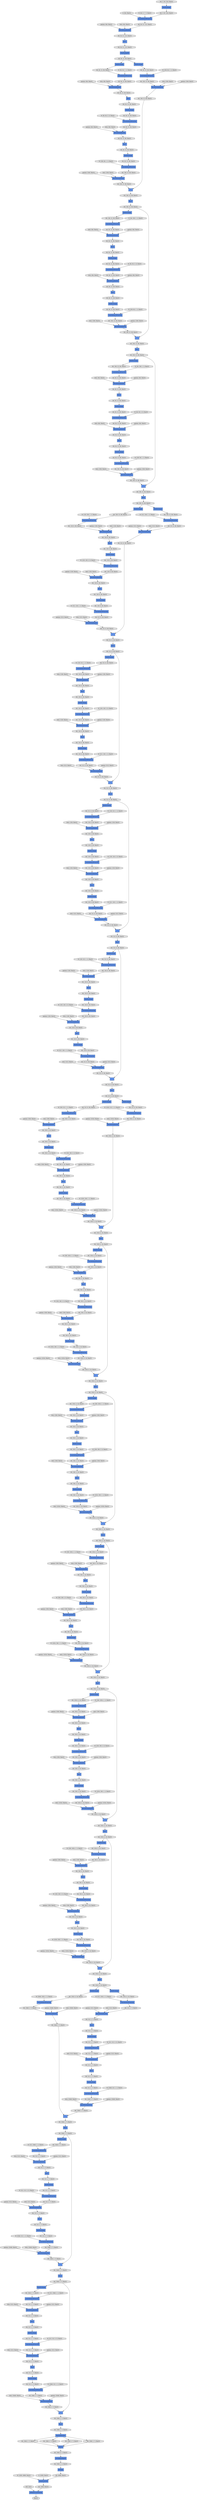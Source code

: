 digraph graphname{rankdir=TB;47568633331792 [label="(64, 64, 15, 56), float32",shape="octagon",fillcolor="#E0E0E0",style="filled"];47568689397968 [label="(64, 512, 2, 7), float32",shape="octagon",fillcolor="#E0E0E0",style="filled"];47568633331984 [label="HaloExchange",shape="record",fillcolor="#6495ED",style="filled"];47568689430864 [label="(64, 2048, 2, 7), float32",shape="octagon",fillcolor="#E0E0E0",style="filled"];47568689398096 [label="BatchNormalization",shape="record",fillcolor="#6495ED",style="filled"];47568689234256 [label="(64, 256, 4, 14), float32",shape="octagon",fillcolor="#E0E0E0",style="filled"];47568633332048 [label="(64, 64, 15, 56), float32",shape="octagon",fillcolor="#E0E0E0",style="filled"];47568689430928 [label="(64, 2048, 2, 7), float32",shape="octagon",fillcolor="#E0E0E0",style="filled"];47568689332624 [label="(64, 256, 4, 14), float32",shape="octagon",fillcolor="#E0E0E0",style="filled"];47568689398224 [label="(64, 512, 2, 7), float32",shape="octagon",fillcolor="#E0E0E0",style="filled"];47568633332176 [label="(64, 256, 15, 56), float32",shape="octagon",fillcolor="#E0E0E0",style="filled"];47568689398352 [label="BatchNormalization",shape="record",fillcolor="#6495ED",style="filled"];47566988837456 [label="W: (128, 512, 1, 1), float32",shape="octagon",fillcolor="#E0E0E0",style="filled"];47566988771920 [label="W: (64, 256, 1, 1), float32",shape="octagon",fillcolor="#E0E0E0",style="filled"];47568633332368 [label="Convolution2DFunction",shape="record",fillcolor="#6495ED",style="filled"];47568689398480 [label="(64, 512, 2, 7), float32",shape="octagon",fillcolor="#E0E0E0",style="filled"];47568633332496 [label="BatchNormalization",shape="record",fillcolor="#6495ED",style="filled"];47568633332560 [label="(64, 256, 15, 56), float32",shape="octagon",fillcolor="#E0E0E0",style="filled"];47568681763728 [label="Convolution2DFunction",shape="record",fillcolor="#6495ED",style="filled"];47568689431504 [label="(64, 2048, 2, 7), float32",shape="octagon",fillcolor="#E0E0E0",style="filled"];47568689234896 [label="HaloExchange",shape="record",fillcolor="#6495ED",style="filled"];47568689333264 [label="BatchNormalization",shape="record",fillcolor="#6495ED",style="filled"];47568689234960 [label="(64, 256, 4, 14), float32",shape="octagon",fillcolor="#E0E0E0",style="filled"];47566988837904 [label="gamma: (128), float32",shape="octagon",fillcolor="#E0E0E0",style="filled"];47566988772368 [label="gamma: (64), float32",shape="octagon",fillcolor="#E0E0E0",style="filled"];47568689431632 [label="(64, 2048, 2, 7), float32",shape="octagon",fillcolor="#E0E0E0",style="filled"];47568689398864 [label="(64, 512, 2, 7), float32",shape="octagon",fillcolor="#E0E0E0",style="filled"];47568689333328 [label="(64, 256, 4, 14), float32",shape="octagon",fillcolor="#E0E0E0",style="filled"];47568633332816 [label="HaloExchange",shape="record",fillcolor="#6495ED",style="filled"];47568689235088 [label="BatchNormalization",shape="record",fillcolor="#6495ED",style="filled"];47568633332752 [label="(64, 64, 15, 56), float32",shape="octagon",fillcolor="#E0E0E0",style="filled"];47568689333456 [label="Convolution2DFunction",shape="record",fillcolor="#6495ED",style="filled"];47568633332944 [label="Convolution2DFunction",shape="record",fillcolor="#6495ED",style="filled"];47568689235216 [label="(64, 256, 4, 14), float32",shape="octagon",fillcolor="#E0E0E0",style="filled"];47568633333008 [label="(64, 64, 15, 56), float32",shape="octagon",fillcolor="#E0E0E0",style="filled"];47568689333584 [label="(64, 256, 4, 14), float32",shape="octagon",fillcolor="#E0E0E0",style="filled"];47566988838224 [label="beta: (128), float32",shape="octagon",fillcolor="#E0E0E0",style="filled"];47566988772688 [label="beta: (64), float32",shape="octagon",fillcolor="#E0E0E0",style="filled"];47568681764176 [label="ReLU",shape="record",fillcolor="#6495ED",style="filled"];47568689235344 [label="HaloExchange",shape="record",fillcolor="#6495ED",style="filled"];47568633333136 [label="(64, 64, 15, 56), float32",shape="octagon",fillcolor="#E0E0E0",style="filled"];47568689333712 [label="HaloExchange",shape="record",fillcolor="#6495ED",style="filled"];47568689235472 [label="(64, 256, 4, 14), float32",shape="octagon",fillcolor="#E0E0E0",style="filled"];47568689333840 [label="(64, 256, 4, 14), float32",shape="octagon",fillcolor="#E0E0E0",style="filled"];47568633333328 [label="(64, 256, 15, 56), float32",shape="octagon",fillcolor="#E0E0E0",style="filled"];47568689399504 [label="Convolution2DFunction",shape="record",fillcolor="#6495ED",style="filled"];47566988838608 [label="W: (128, 128, 3, 3), float32",shape="octagon",fillcolor="#E0E0E0",style="filled"];47566988773072 [label="W: (64, 64, 3, 3), float32",shape="octagon",fillcolor="#E0E0E0",style="filled"];47568689399568 [label="(64, 512, 2, 7), float32",shape="octagon",fillcolor="#E0E0E0",style="filled"];47568633333520 [label="(64, 256, 15, 56), float32",shape="octagon",fillcolor="#E0E0E0",style="filled"];47568633333584 [label="(64, 64, 15, 56), float32",shape="octagon",fillcolor="#E0E0E0",style="filled"];47568689399696 [label="ReLU",shape="record",fillcolor="#6495ED",style="filled"];47568689235856 [label="(64, 256, 4, 14), float32",shape="octagon",fillcolor="#E0E0E0",style="filled"];47568689432528 [label="(64, 2048, 2, 7), float32",shape="octagon",fillcolor="#E0E0E0",style="filled"];47568689334224 [label="(64, 256, 4, 14), float32",shape="octagon",fillcolor="#E0E0E0",style="filled"];47568633333712 [label="(64, 64, 15, 56), float32",shape="octagon",fillcolor="#E0E0E0",style="filled"];47568689399824 [label="(64, 512, 2, 7), float32",shape="octagon",fillcolor="#E0E0E0",style="filled"];47568633333776 [label="BatchNormalization",shape="record",fillcolor="#6495ED",style="filled"];47568689432656 [label="(64, 2048, 2, 7), float32",shape="octagon",fillcolor="#E0E0E0",style="filled"];47568689432720 [label="(64), int32",shape="octagon",fillcolor="#E0E0E0",style="filled"];47568689399952 [label="_ + _",shape="record",fillcolor="#6495ED",style="filled"];47566988839056 [label="gamma: (128), float32",shape="octagon",fillcolor="#E0E0E0",style="filled"];47566988773520 [label="gamma: (64), float32",shape="octagon",fillcolor="#E0E0E0",style="filled"];47568633333968 [label="ReLU",shape="record",fillcolor="#6495ED",style="filled"];47568689400080 [label="(64, 512, 2, 7), float32",shape="octagon",fillcolor="#E0E0E0",style="filled"];47568689236240 [label="Convolution2DFunction",shape="record",fillcolor="#6495ED",style="filled"];47568689334608 [label="Convolution2DFunction",shape="record",fillcolor="#6495ED",style="filled"];47568633334096 [label="Convolution2DFunction",shape="record",fillcolor="#6495ED",style="filled"];47568689432976 [label="(64, 2048, 8, 7), float32",shape="octagon",fillcolor="#E0E0E0",style="filled"];47568633334160 [label="(64, 256, 15, 56), float32",shape="octagon",fillcolor="#E0E0E0",style="filled"];47568689400272 [label="ReLU",shape="record",fillcolor="#6495ED",style="filled"];47566988839376 [label="beta: (128), float32",shape="octagon",fillcolor="#E0E0E0",style="filled"];47566988773840 [label="beta: (64), float32",shape="octagon",fillcolor="#E0E0E0",style="filled"];47568633334224 [label="HaloExchange",shape="record",fillcolor="#6495ED",style="filled"];47568689400336 [label="HaloExchange",shape="record",fillcolor="#6495ED",style="filled"];47568689236496 [label="BatchNormalization",shape="record",fillcolor="#6495ED",style="filled"];47568633334288 [label="(64, 256, 15, 56), float32",shape="octagon",fillcolor="#E0E0E0",style="filled"];47568689334864 [label="BatchNormalization",shape="record",fillcolor="#6495ED",style="filled"];47568689236560 [label="(64, 256, 4, 14), float32",shape="octagon",fillcolor="#E0E0E0",style="filled"];47568689433232 [label="Reshape",shape="record",fillcolor="#6495ED",style="filled"];47568689400464 [label="(64, 2048, 2, 7), float32",shape="octagon",fillcolor="#E0E0E0",style="filled"];47568689334928 [label="(64, 256, 4, 14), float32",shape="octagon",fillcolor="#E0E0E0",style="filled"];47568689236688 [label="ReLU",shape="record",fillcolor="#6495ED",style="filled"];47568689400592 [label="(64, 2048, 2, 7), float32",shape="octagon",fillcolor="#E0E0E0",style="filled"];47568689335056 [label="ReLU",shape="record",fillcolor="#6495ED",style="filled"];47568633334544 [label="BatchNormalization",shape="record",fillcolor="#6495ED",style="filled"];47568689400656 [label="BatchNormalization",shape="record",fillcolor="#6495ED",style="filled"];47568689236816 [label="(64, 256, 4, 14), float32",shape="octagon",fillcolor="#E0E0E0",style="filled"];47566988839760 [label="W: (512, 128, 1, 1), float32",shape="octagon",fillcolor="#E0E0E0",style="filled"];47566988774224 [label="W: (256, 64, 1, 1), float32",shape="octagon",fillcolor="#E0E0E0",style="filled"];47568689335184 [label="(64, 256, 4, 14), float32",shape="octagon",fillcolor="#E0E0E0",style="filled"];47568633334672 [label="HaloExchange",shape="record",fillcolor="#6495ED",style="filled"];47568689433552 [label="(64, 2048, 2, 1), float32",shape="octagon",fillcolor="#E0E0E0",style="filled"];47568689236944 [label="_ + _",shape="record",fillcolor="#6495ED",style="filled"];47568689400848 [label="ReLU",shape="record",fillcolor="#6495ED",style="filled"];47568689335312 [label="_ + _",shape="record",fillcolor="#6495ED",style="filled"];47568689237072 [label="(64, 256, 4, 14), float32",shape="octagon",fillcolor="#E0E0E0",style="filled"];47568633334864 [label="ReLU",shape="record",fillcolor="#6495ED",style="filled"];47568689335440 [label="(64, 256, 4, 14), float32",shape="octagon",fillcolor="#E0E0E0",style="filled"];47568633334928 [label="(64, 64, 15, 56), float32",shape="octagon",fillcolor="#E0E0E0",style="filled"];47568689401104 [label="Convolution2DFunction",shape="record",fillcolor="#6495ED",style="filled"];47568689237264 [label="BatchNormalization",shape="record",fillcolor="#6495ED",style="filled"];47566988840208 [label="gamma: (512), float32",shape="octagon",fillcolor="#E0E0E0",style="filled"];47566988774672 [label="gamma: (256), float32",shape="octagon",fillcolor="#E0E0E0",style="filled"];47568689401168 [label="(64, 2048, 2, 7), float32",shape="octagon",fillcolor="#E0E0E0",style="filled"];47568689335632 [label="ReLU",shape="record",fillcolor="#6495ED",style="filled"];47568689335696 [label="HaloExchange",shape="record",fillcolor="#6495ED",style="filled"];47568689434064 [label="LinearFunction",shape="record",fillcolor="#6495ED",style="filled"];47568689237456 [label="(64, 1024, 4, 14), float32",shape="octagon",fillcolor="#E0E0E0",style="filled"];47568689335824 [label="(64, 1024, 4, 14), float32",shape="octagon",fillcolor="#E0E0E0",style="filled"];47568689237584 [label="(64, 1024, 4, 14), float32",shape="octagon",fillcolor="#E0E0E0",style="filled"];47566988840528 [label="beta: (512), float32",shape="octagon",fillcolor="#E0E0E0",style="filled"];47566988774992 [label="beta: (256), float32",shape="octagon",fillcolor="#E0E0E0",style="filled"];47568633335376 [label="(64, 256, 15, 56), float32",shape="octagon",fillcolor="#E0E0E0",style="filled"];47568689335952 [label="(64, 1024, 4, 14), float32",shape="octagon",fillcolor="#E0E0E0",style="filled"];47568689237648 [label="ReLU",shape="record",fillcolor="#6495ED",style="filled"];47568633335440 [label="HaloExchange",shape="record",fillcolor="#6495ED",style="filled"];47568689336016 [label="BatchNormalization",shape="record",fillcolor="#6495ED",style="filled"];47568689237840 [label="Convolution2DFunction",shape="record",fillcolor="#6495ED",style="filled"];47568689434448 [label="(64, 4096), float32",shape="octagon",fillcolor="#E0E0E0",style="filled"];47568689401680 [label="Concat",shape="record",fillcolor="#6495ED",style="filled"];47568689401744 [label="(64, 2048, 2, 7), float32",shape="octagon",fillcolor="#E0E0E0",style="filled"];47568689336208 [label="Convolution2DFunction",shape="record",fillcolor="#6495ED",style="filled"];47568633335696 [label="Convolution2DFunction",shape="record",fillcolor="#6495ED",style="filled"];47566988808272 [label="gamma: (512), float32",shape="octagon",fillcolor="#E0E0E0",style="filled"];47566988874064 [label="gamma: (256), float32",shape="octagon",fillcolor="#E0E0E0",style="filled"];47567335756176 [label="W: (512, 512, 3, 3), float32",shape="octagon",fillcolor="#E0E0E0",style="filled"];47566988808592 [label="beta: (512), float32",shape="octagon",fillcolor="#E0E0E0",style="filled"];47566988874384 [label="beta: (256), float32",shape="octagon",fillcolor="#E0E0E0",style="filled"];47567335756624 [label="gamma: (512), float32",shape="octagon",fillcolor="#E0E0E0",style="filled"];47566988809168 [label="W: (128, 512, 1, 1), float32",shape="octagon",fillcolor="#E0E0E0",style="filled"];47566988874768 [label="W: (256, 256, 3, 3), float32",shape="octagon",fillcolor="#E0E0E0",style="filled"];47567335756944 [label="beta: (512), float32",shape="octagon",fillcolor="#E0E0E0",style="filled"];47566988809616 [label="gamma: (128), float32",shape="octagon",fillcolor="#E0E0E0",style="filled"];47566988875216 [label="gamma: (256), float32",shape="octagon",fillcolor="#E0E0E0",style="filled"];47567335757328 [label="W: (2048, 512, 1, 1), float32",shape="octagon",fillcolor="#E0E0E0",style="filled"];47566988809936 [label="beta: (128), float32",shape="octagon",fillcolor="#E0E0E0",style="filled"];47566988875536 [label="beta: (256), float32",shape="octagon",fillcolor="#E0E0E0",style="filled"];47567335757776 [label="gamma: (2048), float32",shape="octagon",fillcolor="#E0E0E0",style="filled"];47566988810320 [label="W: (128, 128, 3, 3), float32",shape="octagon",fillcolor="#E0E0E0",style="filled"];47566988875920 [label="W: (1024, 256, 1, 1), float32",shape="octagon",fillcolor="#E0E0E0",style="filled"];47567335758096 [label="beta: (2048), float32",shape="octagon",fillcolor="#E0E0E0",style="filled"];47566988810768 [label="gamma: (128), float32",shape="octagon",fillcolor="#E0E0E0",style="filled"];47566988876368 [label="gamma: (1024), float32",shape="octagon",fillcolor="#E0E0E0",style="filled"];47566988811088 [label="beta: (128), float32",shape="octagon",fillcolor="#E0E0E0",style="filled"];47567335758736 [label="W: (1000, 4096), float32",shape="octagon",fillcolor="#E0E0E0",style="filled"];47566988876688 [label="beta: (1024), float32",shape="octagon",fillcolor="#E0E0E0",style="filled"];47566988811472 [label="W: (512, 128, 1, 1), float32",shape="octagon",fillcolor="#E0E0E0",style="filled"];47567335759120 [label="b: (1000), float32",shape="octagon",fillcolor="#E0E0E0",style="filled"];47566988877072 [label="W: (1024, 512, 1, 1), float32",shape="octagon",fillcolor="#E0E0E0",style="filled"];47566988811920 [label="gamma: (512), float32",shape="octagon",fillcolor="#E0E0E0",style="filled"];47566988877520 [label="gamma: (1024), float32",shape="octagon",fillcolor="#E0E0E0",style="filled"];47566988812240 [label="beta: (512), float32",shape="octagon",fillcolor="#E0E0E0",style="filled"];47568682459216 [label="(64, 512, 8, 28), float32",shape="octagon",fillcolor="#E0E0E0",style="filled"];47568689275024 [label="(64, 256, 4, 14), float32",shape="octagon",fillcolor="#E0E0E0",style="filled"];47567335629072 [label="W: (256, 1024, 1, 1), float32",shape="octagon",fillcolor="#E0E0E0",style="filled"];47567335694672 [label="W: (256, 256, 3, 3), float32",shape="octagon",fillcolor="#E0E0E0",style="filled"];47566988714320 [label="beta: (256), float32",shape="octagon",fillcolor="#E0E0E0",style="filled"];47568689275280 [label="HaloExchange",shape="record",fillcolor="#6495ED",style="filled"];47568689209808 [label="(64, 256, 4, 14), float32",shape="octagon",fillcolor="#E0E0E0",style="filled"];47568689275408 [label="(64, 1024, 4, 14), float32",shape="octagon",fillcolor="#E0E0E0",style="filled"];47568689209936 [label="BatchNormalization",shape="record",fillcolor="#6495ED",style="filled"];47568682459728 [label="Convolution2DFunction",shape="record",fillcolor="#6495ED",style="filled"];47568689275536 [label="(64, 1024, 4, 14), float32",shape="octagon",fillcolor="#E0E0E0",style="filled"];47568682459792 [label="(64, 512, 8, 28), float32",shape="octagon",fillcolor="#E0E0E0",style="filled"];47568689275600 [label="Convolution2DFunction",shape="record",fillcolor="#6495ED",style="filled"];47567335629520 [label="gamma: (256), float32",shape="octagon",fillcolor="#E0E0E0",style="filled"];47568689210064 [label="(64, 256, 4, 14), float32",shape="octagon",fillcolor="#E0E0E0",style="filled"];47567335695120 [label="gamma: (256), float32",shape="octagon",fillcolor="#E0E0E0",style="filled"];47568689210192 [label="Convolution2DFunction",shape="record",fillcolor="#6495ED",style="filled"];47568682459984 [label="(64, 512, 8, 28), float32",shape="octagon",fillcolor="#E0E0E0",style="filled"];47566769955664 [label="b: (64), float32",shape="octagon",fillcolor="#E0E0E0",style="filled"];47568689275792 [label="BatchNormalization",shape="record",fillcolor="#6495ED",style="filled"];47568689210320 [label="(64, 256, 4, 14), float32",shape="octagon",fillcolor="#E0E0E0",style="filled"];47567335629840 [label="beta: (256), float32",shape="octagon",fillcolor="#E0E0E0",style="filled"];47567335695440 [label="beta: (256), float32",shape="octagon",fillcolor="#E0E0E0",style="filled"];47568689276048 [label="Convolution2DFunction",shape="record",fillcolor="#6495ED",style="filled"];47568689276112 [label="(64, 1024, 4, 14), float32",shape="octagon",fillcolor="#E0E0E0",style="filled"];47568682460368 [label="(64, 128, 8, 28), float32",shape="octagon",fillcolor="#E0E0E0",style="filled"];47566988715216 [label="W: (64, 256, 1, 1), float32",shape="octagon",fillcolor="#E0E0E0",style="filled"];47568689210640 [label="BatchNormalization",shape="record",fillcolor="#6495ED",style="filled"];47568689210704 [label="(64, 1024, 4, 14), float32",shape="octagon",fillcolor="#E0E0E0",style="filled"];47567335630224 [label="W: (256, 256, 3, 3), float32",shape="octagon",fillcolor="#E0E0E0",style="filled"];47567335695824 [label="W: (1024, 256, 1, 1), float32",shape="octagon",fillcolor="#E0E0E0",style="filled"];47568689210832 [label="(64, 512, 8, 28), float32",shape="octagon",fillcolor="#E0E0E0",style="filled"];47568689210896 [label="HaloExchange",shape="record",fillcolor="#6495ED",style="filled"];47566988715536 [label="gamma: (64), float32",shape="octagon",fillcolor="#E0E0E0",style="filled"];47568682460752 [label="ReLU",shape="record",fillcolor="#6495ED",style="filled"];47568689276624 [label="HaloExchange",shape="record",fillcolor="#6495ED",style="filled"];47568689211088 [label="BatchNormalization",shape="record",fillcolor="#6495ED",style="filled"];47568689276688 [label="(64, 1024, 4, 14), float32",shape="octagon",fillcolor="#E0E0E0",style="filled"];47567335630672 [label="gamma: (256), float32",shape="octagon",fillcolor="#E0E0E0",style="filled"];47568682461008 [label="BatchNormalization",shape="record",fillcolor="#6495ED",style="filled"];47566988715856 [label="beta: (64), float32",shape="octagon",fillcolor="#E0E0E0",style="filled"];47567335696272 [label="gamma: (1024), float32",shape="octagon",fillcolor="#E0E0E0",style="filled"];47568682461072 [label="(64, 128, 8, 28), float32",shape="octagon",fillcolor="#E0E0E0",style="filled"];47568689276880 [label="(64, 1024, 4, 14), float32",shape="octagon",fillcolor="#E0E0E0",style="filled"];47568689211344 [label="ReLU",shape="record",fillcolor="#6495ED",style="filled"];47568689211408 [label="(64, 1024, 4, 14), float32",shape="octagon",fillcolor="#E0E0E0",style="filled"];47568682461200 [label="Convolution2DFunction",shape="record",fillcolor="#6495ED",style="filled"];47567335630992 [label="beta: (256), float32",shape="octagon",fillcolor="#E0E0E0",style="filled"];47568682461328 [label="(64, 128, 8, 28), float32",shape="octagon",fillcolor="#E0E0E0",style="filled"];47567335696592 [label="beta: (1024), float32",shape="octagon",fillcolor="#E0E0E0",style="filled"];47566988716240 [label="W: (64, 64, 3, 3), float32",shape="octagon",fillcolor="#E0E0E0",style="filled"];47568689277200 [label="ReLU",shape="record",fillcolor="#6495ED",style="filled"];47568682461456 [label="HaloExchange",shape="record",fillcolor="#6495ED",style="filled"];47568689277264 [label="(64, 256, 4, 14), float32",shape="octagon",fillcolor="#E0E0E0",style="filled"];47568689211792 [label="(64, 1024, 4, 14), float32",shape="octagon",fillcolor="#E0E0E0",style="filled"];47568682461584 [label="(64, 128, 8, 28), float32",shape="octagon",fillcolor="#E0E0E0",style="filled"];47568689211856 [label="ReLU",shape="record",fillcolor="#6495ED",style="filled"];47567335631376 [label="W: (1024, 256, 1, 1), float32",shape="octagon",fillcolor="#E0E0E0",style="filled"];47568689211920 [label="(64, 1024, 4, 14), float32",shape="octagon",fillcolor="#E0E0E0",style="filled"];47566988716560 [label="gamma: (64), float32",shape="octagon",fillcolor="#E0E0E0",style="filled"];47568689212048 [label="(64, 1024, 4, 14), float32",shape="octagon",fillcolor="#E0E0E0",style="filled"];47568689277648 [label="Convolution2DFunction",shape="record",fillcolor="#6495ED",style="filled"];47568689212112 [label="ReLU",shape="record",fillcolor="#6495ED",style="filled"];47568682461904 [label="ReLU",shape="record",fillcolor="#6495ED",style="filled"];47568682461968 [label="(64, 128, 8, 28), float32",shape="octagon",fillcolor="#E0E0E0",style="filled"];47567335697232 [label="W: (512, 1024, 1, 1), float32",shape="octagon",fillcolor="#E0E0E0",style="filled"];47566988716880 [label="beta: (64), float32",shape="octagon",fillcolor="#E0E0E0",style="filled"];47568689212304 [label="Convolution2DFunction",shape="record",fillcolor="#6495ED",style="filled"];47568689277904 [label="BatchNormalization",shape="record",fillcolor="#6495ED",style="filled"];47567335631824 [label="gamma: (1024), float32",shape="octagon",fillcolor="#E0E0E0",style="filled"];47568689277968 [label="(64, 256, 4, 14), float32",shape="octagon",fillcolor="#E0E0E0",style="filled"];47568689278096 [label="_ + _",shape="record",fillcolor="#6495ED",style="filled"];47568689212560 [label="HaloExchange",shape="record",fillcolor="#6495ED",style="filled"];47568682462352 [label="Convolution2DFunction",shape="record",fillcolor="#6495ED",style="filled"];47568689212624 [label="(64, 1024, 4, 14), float32",shape="octagon",fillcolor="#E0E0E0",style="filled"];47566988717264 [label="W: (256, 64, 1, 1), float32",shape="octagon",fillcolor="#E0E0E0",style="filled"];47567335697680 [label="gamma: (512), float32",shape="octagon",fillcolor="#E0E0E0",style="filled"];47568689278224 [label="(64, 256, 4, 14), float32",shape="octagon",fillcolor="#E0E0E0",style="filled"];47567335632144 [label="beta: (1024), float32",shape="octagon",fillcolor="#E0E0E0",style="filled"];47568689278352 [label="HaloExchange",shape="record",fillcolor="#6495ED",style="filled"];47568682462608 [label="BatchNormalization",shape="record",fillcolor="#6495ED",style="filled"];47568682462672 [label="(64, 128, 8, 28), float32",shape="octagon",fillcolor="#E0E0E0",style="filled"];47568689278480 [label="(64, 256, 4, 14), float32",shape="octagon",fillcolor="#E0E0E0",style="filled"];47567335698000 [label="beta: (512), float32",shape="octagon",fillcolor="#E0E0E0",style="filled"];47568682462800 [label="HaloExchange",shape="record",fillcolor="#6495ED",style="filled"];47566988717712 [label="gamma: (256), float32",shape="octagon",fillcolor="#E0E0E0",style="filled"];47568689213136 [label="HaloExchange",shape="record",fillcolor="#6495ED",style="filled"];47568682462928 [label="(64, 128, 8, 28), float32",shape="octagon",fillcolor="#E0E0E0",style="filled"];47568689213200 [label="(64, 1024, 4, 14), float32",shape="octagon",fillcolor="#E0E0E0",style="filled"];47568689278800 [label="ReLU",shape="record",fillcolor="#6495ED",style="filled"];47567335632720 [label="W: (256, 1024, 1, 1), float32",shape="octagon",fillcolor="#E0E0E0",style="filled"];47568682463056 [label="_ + _",shape="record",fillcolor="#6495ED",style="filled"];47568689278864 [label="(64, 256, 4, 14), float32",shape="octagon",fillcolor="#E0E0E0",style="filled"];47568689213328 [label="Convolution2DFunction",shape="record",fillcolor="#6495ED",style="filled"];47567335698384 [label="W: (512, 512, 3, 3), float32",shape="octagon",fillcolor="#E0E0E0",style="filled"];47568682463184 [label="(64, 128, 8, 28), float32",shape="octagon",fillcolor="#E0E0E0",style="filled"];47566988718032 [label="beta: (256), float32",shape="octagon",fillcolor="#E0E0E0",style="filled"];47567335731280 [label="gamma: (512), float32",shape="octagon",fillcolor="#E0E0E0",style="filled"];47568689377360 [label="BatchNormalization",shape="record",fillcolor="#6495ED",style="filled"];47568689311824 [label="(64, 256, 4, 14), float32",shape="octagon",fillcolor="#E0E0E0",style="filled"];47568689377424 [label="(64, 512, 2, 7), float32",shape="octagon",fillcolor="#E0E0E0",style="filled"];47568689312080 [label="(64, 256, 4, 14), float32",shape="octagon",fillcolor="#E0E0E0",style="filled"];47567335731600 [label="beta: (512), float32",shape="octagon",fillcolor="#E0E0E0",style="filled"];47568689312208 [label="BatchNormalization",shape="record",fillcolor="#6495ED",style="filled"];47568689377808 [label="(64, 2048, 2, 7), float32",shape="octagon",fillcolor="#E0E0E0",style="filled"];47568689312336 [label="(64, 256, 4, 14), float32",shape="octagon",fillcolor="#E0E0E0",style="filled"];47568689377936 [label="(64, 1024, 4, 14), float32",shape="octagon",fillcolor="#E0E0E0",style="filled"];47568689378000 [label="HaloExchange",shape="record",fillcolor="#6495ED",style="filled"];47567335731984 [label="W: (512, 512, 3, 3), float32",shape="octagon",fillcolor="#E0E0E0",style="filled"];47568689378192 [label="BatchNormalization",shape="record",fillcolor="#6495ED",style="filled"];47568689312720 [label="(64, 256, 4, 14), float32",shape="octagon",fillcolor="#E0E0E0",style="filled"];47568689378448 [label="HaloExchange",shape="record",fillcolor="#6495ED",style="filled"];47567335732432 [label="gamma: (512), float32",shape="octagon",fillcolor="#E0E0E0",style="filled"];47568689378512 [label="(64, 2048, 2, 7), float32",shape="octagon",fillcolor="#E0E0E0",style="filled"];47567335732752 [label="beta: (512), float32",shape="octagon",fillcolor="#E0E0E0",style="filled"];47568689378896 [label="(64, 2048, 2, 7), float32",shape="octagon",fillcolor="#E0E0E0",style="filled"];47568689313360 [label="Convolution2DFunction",shape="record",fillcolor="#6495ED",style="filled"];47568689378960 [label="ReLU",shape="record",fillcolor="#6495ED",style="filled"];47568689313424 [label="(64, 256, 4, 14), float32",shape="octagon",fillcolor="#E0E0E0",style="filled"];47568689379024 [label="(64, 2048, 2, 7), float32",shape="octagon",fillcolor="#E0E0E0",style="filled"];47568689313552 [label="ReLU",shape="record",fillcolor="#6495ED",style="filled"];47568689379152 [label="(64, 2048, 2, 7), float32",shape="octagon",fillcolor="#E0E0E0",style="filled"];47568689379216 [label="ReLU",shape="record",fillcolor="#6495ED",style="filled"];47567335733136 [label="W: (2048, 512, 1, 1), float32",shape="octagon",fillcolor="#E0E0E0",style="filled"];47568689313680 [label="(64, 256, 4, 14), float32",shape="octagon",fillcolor="#E0E0E0",style="filled"];47568689313808 [label="_ + _",shape="record",fillcolor="#6495ED",style="filled"];47568689379408 [label="Convolution2DFunction",shape="record",fillcolor="#6495ED",style="filled"];47568689313936 [label="(64, 256, 4, 14), float32",shape="octagon",fillcolor="#E0E0E0",style="filled"];47567335733584 [label="gamma: (2048), float32",shape="octagon",fillcolor="#E0E0E0",style="filled"];47568689379664 [label="HaloExchange",shape="record",fillcolor="#6495ED",style="filled"];47568689314128 [label="ReLU",shape="record",fillcolor="#6495ED",style="filled"];47568689379728 [label="(64, 2048, 2, 7), float32",shape="octagon",fillcolor="#E0E0E0",style="filled"];47568689314192 [label="HaloExchange",shape="record",fillcolor="#6495ED",style="filled"];47568689314320 [label="(64, 1024, 4, 14), float32",shape="octagon",fillcolor="#E0E0E0",style="filled"];47567335733904 [label="beta: (2048), float32",shape="octagon",fillcolor="#E0E0E0",style="filled"];47568689314448 [label="(64, 1024, 4, 14), float32",shape="octagon",fillcolor="#E0E0E0",style="filled"];47566988622480 [label="W: (64, 3, 7, 7), float32",shape="octagon",fillcolor="#E0E0E0",style="filled"];47568689314512 [label="BatchNormalization",shape="record",fillcolor="#6495ED",style="filled"];47568631839504 [label="MaxPoolingND",shape="record",fillcolor="#6495ED",style="filled"];47568689380240 [label="HaloExchange",shape="record",fillcolor="#6495ED",style="filled"];47568689314704 [label="ReLU",shape="record",fillcolor="#6495ED",style="filled"];47568689380304 [label="(64, 2048, 2, 7), float32",shape="octagon",fillcolor="#E0E0E0",style="filled"];47568689314960 [label="Convolution2DFunction",shape="record",fillcolor="#6495ED",style="filled"];47566988622992 [label="gamma: (64), float32",shape="octagon",fillcolor="#E0E0E0",style="filled"];47567335734480 [label="W: (512, 2048, 1, 1), float32",shape="octagon",fillcolor="#E0E0E0",style="filled"];47568689315024 [label="(64, 1024, 4, 14), float32",shape="octagon",fillcolor="#E0E0E0",style="filled"];47568689380752 [label="ReLU",shape="record",fillcolor="#6495ED",style="filled"];47568689380816 [label="(64, 512, 2, 7), float32",shape="octagon",fillcolor="#E0E0E0",style="filled"];47566988623312 [label="beta: (64), float32",shape="octagon",fillcolor="#E0E0E0",style="filled"];47567335734928 [label="gamma: (512), float32",shape="octagon",fillcolor="#E0E0E0",style="filled"];47568689315536 [label="ReLU",shape="record",fillcolor="#6495ED",style="filled"];47568689315600 [label="(64, 1024, 4, 14), float32",shape="octagon",fillcolor="#E0E0E0",style="filled"];47568689381200 [label="Convolution2DFunction",shape="record",fillcolor="#6495ED",style="filled"];47568689315792 [label="(64, 1024, 4, 14), float32",shape="octagon",fillcolor="#E0E0E0",style="filled"];47567335735248 [label="beta: (512), float32",shape="octagon",fillcolor="#E0E0E0",style="filled"];47568689414224 [label="(64, 2048, 2, 7), float32",shape="octagon",fillcolor="#E0E0E0",style="filled"];47568682369168 [label="HaloExchange",shape="record",fillcolor="#6495ED",style="filled"];47568682369232 [label="Convolution2DFunction",shape="record",fillcolor="#6495ED",style="filled"];47567335670032 [label="beta: (256), float32",shape="octagon",fillcolor="#E0E0E0",style="filled"];47568682369296 [label="(64, 256, 15, 56), float32",shape="octagon",fillcolor="#E0E0E0",style="filled"];47568682369488 [label="(64, 64, 15, 56), float32",shape="octagon",fillcolor="#E0E0E0",style="filled"];47568689414672 [label="(64, 512, 2, 7), float32",shape="octagon",fillcolor="#E0E0E0",style="filled"];47568682369552 [label="BatchNormalization",shape="record",fillcolor="#6495ED",style="filled"];47568682369616 [label="(64, 64, 15, 56), float32",shape="octagon",fillcolor="#E0E0E0",style="filled"];47567335670416 [label="W: (256, 256, 3, 3), float32",shape="octagon",fillcolor="#E0E0E0",style="filled"];47568682369680 [label="_ + _",shape="record",fillcolor="#6495ED",style="filled"];47568682369936 [label="HaloExchange",shape="record",fillcolor="#6495ED",style="filled"];47568682370000 [label="(64, 64, 15, 56), float32",shape="octagon",fillcolor="#E0E0E0",style="filled"];47567335670864 [label="gamma: (256), float32",shape="octagon",fillcolor="#E0E0E0",style="filled"];47568682370128 [label="(64, 64, 15, 56), float32",shape="octagon",fillcolor="#E0E0E0",style="filled"];47568689415312 [label="BatchNormalization",shape="record",fillcolor="#6495ED",style="filled"];47568689415376 [label="(64, 512, 2, 7), float32",shape="octagon",fillcolor="#E0E0E0",style="filled"];47568682370256 [label="Convolution2DFunction",shape="record",fillcolor="#6495ED",style="filled"];47568682370320 [label="(64, 64, 15, 56), float32",shape="octagon",fillcolor="#E0E0E0",style="filled"];47568689415504 [label="Convolution2DFunction",shape="record",fillcolor="#6495ED",style="filled"];47568682370384 [label="ReLU",shape="record",fillcolor="#6495ED",style="filled"];47567335671184 [label="beta: (256), float32",shape="octagon",fillcolor="#E0E0E0",style="filled"];47568682370448 [label="(64, 64, 15, 56), float32",shape="octagon",fillcolor="#E0E0E0",style="filled"];47568689415632 [label="(64, 512, 2, 7), float32",shape="octagon",fillcolor="#E0E0E0",style="filled"];47568682370512 [label="Convolution2DFunction",shape="record",fillcolor="#6495ED",style="filled"];47568689415760 [label="HaloExchange",shape="record",fillcolor="#6495ED",style="filled"];47568689415888 [label="(64, 512, 2, 7), float32",shape="octagon",fillcolor="#E0E0E0",style="filled"];47568682370768 [label="BatchNormalization",shape="record",fillcolor="#6495ED",style="filled"];47567335671568 [label="W: (1024, 256, 1, 1), float32",shape="octagon",fillcolor="#E0E0E0",style="filled"];47568682370832 [label="(64, 64, 15, 56), float32",shape="octagon",fillcolor="#E0E0E0",style="filled"];47568682370960 [label="(64, 64, 15, 56), float32",shape="octagon",fillcolor="#E0E0E0",style="filled"];47568682371024 [label="HaloExchange",shape="record",fillcolor="#6495ED",style="filled"];47568682371088 [label="(64, 256, 15, 56), float32",shape="octagon",fillcolor="#E0E0E0",style="filled"];47568689416272 [label="(64, 512, 2, 7), float32",shape="octagon",fillcolor="#E0E0E0",style="filled"];47568682371152 [label="(64, 256, 15, 56), float32",shape="octagon",fillcolor="#E0E0E0",style="filled"];47568682371216 [label="(64, 256, 15, 56), float32",shape="octagon",fillcolor="#E0E0E0",style="filled"];47567335672016 [label="gamma: (1024), float32",shape="octagon",fillcolor="#E0E0E0",style="filled"];47568682371344 [label="BatchNormalization",shape="record",fillcolor="#6495ED",style="filled"];47568689416656 [label="Convolution2DFunction",shape="record",fillcolor="#6495ED",style="filled"];47567335672336 [label="beta: (1024), float32",shape="octagon",fillcolor="#E0E0E0",style="filled"];47568682371600 [label="ReLU",shape="record",fillcolor="#6495ED",style="filled"];47568682371664 [label="(64, 256, 15, 56), float32",shape="octagon",fillcolor="#E0E0E0",style="filled"];47568689416912 [label="BatchNormalization",shape="record",fillcolor="#6495ED",style="filled"];47568689416976 [label="(64, 512, 2, 7), float32",shape="octagon",fillcolor="#E0E0E0",style="filled"];47568682371856 [label="HaloExchange",shape="record",fillcolor="#6495ED",style="filled"];47568682371920 [label="(64, 256, 15, 56), float32",shape="octagon",fillcolor="#E0E0E0",style="filled"];47568689417104 [label="ReLU",shape="record",fillcolor="#6495ED",style="filled"];47568682371984 [label="(64, 128, 8, 28), float32",shape="octagon",fillcolor="#E0E0E0",style="filled"];47568682372048 [label="ReLU",shape="record",fillcolor="#6495ED",style="filled"];47568689417232 [label="(64, 512, 2, 7), float32",shape="octagon",fillcolor="#E0E0E0",style="filled"];47568682372112 [label="_ + _",shape="record",fillcolor="#6495ED",style="filled"];47568682372176 [label="(64, 128, 8, 28), float32",shape="octagon",fillcolor="#E0E0E0",style="filled"];47568689417360 [label="_ + _",shape="record",fillcolor="#6495ED",style="filled"];47567335672976 [label="W: (256, 1024, 1, 1), float32",shape="octagon",fillcolor="#E0E0E0",style="filled"];47568682372240 [label="Convolution2DFunction",shape="record",fillcolor="#6495ED",style="filled"];47568689417488 [label="(64, 512, 2, 7), float32",shape="octagon",fillcolor="#E0E0E0",style="filled"];47568682372496 [label="BatchNormalization",shape="record",fillcolor="#6495ED",style="filled"];47568689417680 [label="AveragePooling2D",shape="record",fillcolor="#6495ED",style="filled"];47568682372560 [label="(64, 128, 8, 28), float32",shape="octagon",fillcolor="#E0E0E0",style="filled"];47567335673424 [label="gamma: (256), float32",shape="octagon",fillcolor="#E0E0E0",style="filled"];47568682372688 [label="(64, 128, 8, 28), float32",shape="octagon",fillcolor="#E0E0E0",style="filled"];47568689417872 [label="(64, 2048, 2, 7), float32",shape="octagon",fillcolor="#E0E0E0",style="filled"];47568682372816 [label="ReLU",shape="record",fillcolor="#6495ED",style="filled"];47568689418000 [label="(64, 2048, 2, 7), float32",shape="octagon",fillcolor="#E0E0E0",style="filled"];47568682372880 [label="(64, 128, 8, 28), float32",shape="octagon",fillcolor="#E0E0E0",style="filled"];47568682372944 [label="Convolution2DFunction",shape="record",fillcolor="#6495ED",style="filled"];47567335673744 [label="beta: (256), float32",shape="octagon",fillcolor="#E0E0E0",style="filled"];47568682373008 [label="HaloExchange",shape="record",fillcolor="#6495ED",style="filled"];47568682373072 [label="BatchNormalization",shape="record",fillcolor="#6495ED",style="filled"];47567335608400 [label="beta: (1024), float32",shape="octagon",fillcolor="#E0E0E0",style="filled"];47568682438736 [label="(64, 512, 8, 28), float32",shape="octagon",fillcolor="#E0E0E0",style="filled"];47568682438800 [label="(64, 512, 8, 28), float32",shape="octagon",fillcolor="#E0E0E0",style="filled"];47566988857552 [label="W: (128, 512, 1, 1), float32",shape="octagon",fillcolor="#E0E0E0",style="filled"];47566988792016 [label="W: (128, 256, 1, 1), float32",shape="octagon",fillcolor="#E0E0E0",style="filled"];47568682406160 [label="(64, 128, 8, 28), float32",shape="octagon",fillcolor="#E0E0E0",style="filled"];47568689484112 [label="float32",shape="octagon",fillcolor="#E0E0E0",style="filled"];47568682406224 [label="(64, 128, 8, 28), float32",shape="octagon",fillcolor="#E0E0E0",style="filled"];47568689484176 [label="(64, 1000), float32",shape="octagon",fillcolor="#E0E0E0",style="filled"];47568682439056 [label="BatchNormalization",shape="record",fillcolor="#6495ED",style="filled"];47568682406288 [label="BatchNormalization",shape="record",fillcolor="#6495ED",style="filled"];47568682439120 [label="(64, 512, 8, 28), float32",shape="octagon",fillcolor="#E0E0E0",style="filled"];47568682406352 [label="(64, 128, 8, 28), float32",shape="octagon",fillcolor="#E0E0E0",style="filled"];47568682406416 [label="(64, 512, 8, 28), float32",shape="octagon",fillcolor="#E0E0E0",style="filled"];47568682439248 [label="HaloExchange",shape="record",fillcolor="#6495ED",style="filled"];47568689287824 [label="(64, 256, 4, 14), float32",shape="octagon",fillcolor="#E0E0E0",style="filled"];47567335608976 [label="W: (256, 1024, 1, 1), float32",shape="octagon",fillcolor="#E0E0E0",style="filled"];47566988858000 [label="gamma: (128), float32",shape="octagon",fillcolor="#E0E0E0",style="filled"];47568682439312 [label="HaloExchange",shape="record",fillcolor="#6495ED",style="filled"];47568682439376 [label="(64, 512, 8, 28), float32",shape="octagon",fillcolor="#E0E0E0",style="filled"];47568682406544 [label="(64, 512, 8, 28), float32",shape="octagon",fillcolor="#E0E0E0",style="filled"];47566988792464 [label="gamma: (128), float32",shape="octagon",fillcolor="#E0E0E0",style="filled"];47568689287952 [label="BatchNormalization",shape="record",fillcolor="#6495ED",style="filled"];47568682406672 [label="(64, 256, 15, 56), float32",shape="octagon",fillcolor="#E0E0E0",style="filled"];47568682406736 [label="BatchNormalization",shape="record",fillcolor="#6495ED",style="filled"];47568689288080 [label="(64, 256, 4, 14), float32",shape="octagon",fillcolor="#E0E0E0",style="filled"];47568682439568 [label="(64, 128, 8, 28), float32",shape="octagon",fillcolor="#E0E0E0",style="filled"];47566988858320 [label="beta: (128), float32",shape="octagon",fillcolor="#E0E0E0",style="filled"];47568682439632 [label="Convolution2DFunction",shape="record",fillcolor="#6495ED",style="filled"];47566988792784 [label="beta: (128), float32",shape="octagon",fillcolor="#E0E0E0",style="filled"];47568682439696 [label="(64, 128, 8, 28), float32",shape="octagon",fillcolor="#E0E0E0",style="filled"];47567335609424 [label="gamma: (256), float32",shape="octagon",fillcolor="#E0E0E0",style="filled"];47568682406992 [label="_ + _",shape="record",fillcolor="#6495ED",style="filled"];47568689288336 [label="(64, 256, 4, 14), float32",shape="octagon",fillcolor="#E0E0E0",style="filled"];47568682407056 [label="(64, 512, 8, 28), float32",shape="octagon",fillcolor="#E0E0E0",style="filled"];47568682407120 [label="HaloExchange",shape="record",fillcolor="#6495ED",style="filled"];47568682407184 [label="BatchNormalization",shape="record",fillcolor="#6495ED",style="filled"];47568689288528 [label="BatchNormalization",shape="record",fillcolor="#6495ED",style="filled"];47566988858704 [label="W: (128, 128, 3, 3), float32",shape="octagon",fillcolor="#E0E0E0",style="filled"];47568682407248 [label="HaloExchange",shape="record",fillcolor="#6495ED",style="filled"];47566988793168 [label="W: (128, 128, 3, 3), float32",shape="octagon",fillcolor="#E0E0E0",style="filled"];47568689288592 [label="HaloExchange",shape="record",fillcolor="#6495ED",style="filled"];47567335609744 [label="beta: (256), float32",shape="octagon",fillcolor="#E0E0E0",style="filled"];47568682440080 [label="(64, 128, 8, 28), float32",shape="octagon",fillcolor="#E0E0E0",style="filled"];47568682407312 [label="(64, 512, 8, 28), float32",shape="octagon",fillcolor="#E0E0E0",style="filled"];47568682407376 [label="(64, 512, 8, 28), float32",shape="octagon",fillcolor="#E0E0E0",style="filled"];47568689288720 [label="(64, 1024, 4, 14), float32",shape="octagon",fillcolor="#E0E0E0",style="filled"];47568682407440 [label="ReLU",shape="record",fillcolor="#6495ED",style="filled"];47568682440208 [label="(64, 128, 8, 28), float32",shape="octagon",fillcolor="#E0E0E0",style="filled"];47568682407504 [label="Convolution2DFunction",shape="record",fillcolor="#6495ED",style="filled"];47568689288848 [label="(64, 1024, 4, 14), float32",shape="octagon",fillcolor="#E0E0E0",style="filled"];47568689288912 [label="BatchNormalization",shape="record",fillcolor="#6495ED",style="filled"];47567335610128 [label="W: (256, 256, 3, 3), float32",shape="octagon",fillcolor="#E0E0E0",style="filled"];47566988859152 [label="gamma: (128), float32",shape="octagon",fillcolor="#E0E0E0",style="filled"];47568682440464 [label="(64, 128, 8, 28), float32",shape="octagon",fillcolor="#E0E0E0",style="filled"];47566988793616 [label="gamma: (128), float32",shape="octagon",fillcolor="#E0E0E0",style="filled"];47568682407760 [label="HaloExchange",shape="record",fillcolor="#6495ED",style="filled"];47568689289104 [label="HaloExchange",shape="record",fillcolor="#6495ED",style="filled"];47568682407824 [label="(64, 512, 8, 28), float32",shape="octagon",fillcolor="#E0E0E0",style="filled"];47566988859472 [label="beta: (128), float32",shape="octagon",fillcolor="#E0E0E0",style="filled"];47568682408016 [label="HaloExchange",shape="record",fillcolor="#6495ED",style="filled"];47566988793936 [label="beta: (128), float32",shape="octagon",fillcolor="#E0E0E0",style="filled"];47568689289360 [label="Convolution2DFunction",shape="record",fillcolor="#6495ED",style="filled"];47568682440848 [label="Convolution2DFunction",shape="record",fillcolor="#6495ED",style="filled"];47568682408080 [label="(64, 512, 8, 28), float32",shape="octagon",fillcolor="#E0E0E0",style="filled"];47568689289424 [label="(64, 1024, 4, 14), float32",shape="octagon",fillcolor="#E0E0E0",style="filled"];47567335610576 [label="gamma: (256), float32",shape="octagon",fillcolor="#E0E0E0",style="filled"];47568682408144 [label="(64, 128, 8, 28), float32",shape="octagon",fillcolor="#E0E0E0",style="filled"];47568682408208 [label="ReLU",shape="record",fillcolor="#6495ED",style="filled"];47568682408272 [label="ReLU",shape="record",fillcolor="#6495ED",style="filled"];47568682441104 [label="BatchNormalization",shape="record",fillcolor="#6495ED",style="filled"];47568682408336 [label="(64, 128, 8, 28), float32",shape="octagon",fillcolor="#E0E0E0",style="filled"];47566988859856 [label="W: (512, 128, 1, 1), float32",shape="octagon",fillcolor="#E0E0E0",style="filled"];47568682441168 [label="(64, 128, 8, 28), float32",shape="octagon",fillcolor="#E0E0E0",style="filled"];47568682408400 [label="Convolution2DFunction",shape="record",fillcolor="#6495ED",style="filled"];47566988794320 [label="W: (512, 128, 1, 1), float32",shape="octagon",fillcolor="#E0E0E0",style="filled"];47567335610896 [label="beta: (256), float32",shape="octagon",fillcolor="#E0E0E0",style="filled"];47568682441296 [label="ReLU",shape="record",fillcolor="#6495ED",style="filled"];47568689289936 [label="HaloExchange",shape="record",fillcolor="#6495ED",style="filled"];47568682441424 [label="(64, 128, 8, 28), float32",shape="octagon",fillcolor="#E0E0E0",style="filled"];47568682408656 [label="BatchNormalization",shape="record",fillcolor="#6495ED",style="filled"];47568689290000 [label="(64, 1024, 4, 14), float32",shape="octagon",fillcolor="#E0E0E0",style="filled"];47568682408720 [label="(64, 128, 8, 28), float32",shape="octagon",fillcolor="#E0E0E0",style="filled"];47568682441552 [label="_ + _",shape="record",fillcolor="#6495ED",style="filled"];47567335611280 [label="W: (1024, 256, 1, 1), float32",shape="octagon",fillcolor="#E0E0E0",style="filled"];47566988860304 [label="gamma: (512), float32",shape="octagon",fillcolor="#E0E0E0",style="filled"];47568682408848 [label="(64, 128, 8, 28), float32",shape="octagon",fillcolor="#E0E0E0",style="filled"];47566988794768 [label="gamma: (512), float32",shape="octagon",fillcolor="#E0E0E0",style="filled"];47568689290192 [label="(64, 1024, 4, 14), float32",shape="octagon",fillcolor="#E0E0E0",style="filled"];47568682441680 [label="(64, 128, 8, 28), float32",shape="octagon",fillcolor="#E0E0E0",style="filled"];47568682408976 [label="ReLU",shape="record",fillcolor="#6495ED",style="filled"];47568682409040 [label="(64, 128, 8, 28), float32",shape="octagon",fillcolor="#E0E0E0",style="filled"];47568682441872 [label="ReLU",shape="record",fillcolor="#6495ED",style="filled"];47568682409104 [label="ReLU",shape="record",fillcolor="#6495ED",style="filled"];47566988860624 [label="beta: (512), float32",shape="octagon",fillcolor="#E0E0E0",style="filled"];47568682441936 [label="HaloExchange",shape="record",fillcolor="#6495ED",style="filled"];47568682409168 [label="(64, 128, 8, 28), float32",shape="octagon",fillcolor="#E0E0E0",style="filled"];47566988795088 [label="beta: (512), float32",shape="octagon",fillcolor="#E0E0E0",style="filled"];47568689290512 [label="ReLU",shape="record",fillcolor="#6495ED",style="filled"];47568682409232 [label="Convolution2DFunction",shape="record",fillcolor="#6495ED",style="filled"];47568689290576 [label="(64, 256, 4, 14), float32",shape="octagon",fillcolor="#E0E0E0",style="filled"];47567335611728 [label="gamma: (1024), float32",shape="octagon",fillcolor="#E0E0E0",style="filled"];47568682442064 [label="(64, 512, 8, 28), float32",shape="octagon",fillcolor="#E0E0E0",style="filled"];47568682442192 [label="(64, 512, 8, 28), float32",shape="octagon",fillcolor="#E0E0E0",style="filled"];47568682442256 [label="BatchNormalization",shape="record",fillcolor="#6495ED",style="filled"];47568682409488 [label="BatchNormalization",shape="record",fillcolor="#6495ED",style="filled"];47568682409552 [label="(64, 128, 8, 28), float32",shape="octagon",fillcolor="#E0E0E0",style="filled"];47566988795472 [label="W: (512, 256, 1, 1), float32",shape="octagon",fillcolor="#E0E0E0",style="filled"];47567335612048 [label="beta: (1024), float32",shape="octagon",fillcolor="#E0E0E0",style="filled"];47568689290960 [label="ReLU",shape="record",fillcolor="#6495ED",style="filled"];47568682442448 [label="ReLU",shape="record",fillcolor="#6495ED",style="filled"];47568682409680 [label="(64, 128, 8, 28), float32",shape="octagon",fillcolor="#E0E0E0",style="filled"];47566988861264 [label="W: (256, 512, 1, 1), float32",shape="octagon",fillcolor="#E0E0E0",style="filled"];47568682409808 [label="HaloExchange",shape="record",fillcolor="#6495ED",style="filled"];47568682409872 [label="(64, 512, 8, 28), float32",shape="octagon",fillcolor="#E0E0E0",style="filled"];47568689291216 [label="Convolution2DFunction",shape="record",fillcolor="#6495ED",style="filled"];47568682442704 [label="Convolution2DFunction",shape="record",fillcolor="#6495ED",style="filled"];47568682409936 [label="Convolution2DFunction",shape="record",fillcolor="#6495ED",style="filled"];47568689357008 [label="(64, 1024, 4, 14), float32",shape="octagon",fillcolor="#E0E0E0",style="filled"];47568689193168 [label="BatchNormalization",shape="record",fillcolor="#6495ED",style="filled"];47568689357072 [label="(64, 1024, 4, 14), float32",shape="octagon",fillcolor="#E0E0E0",style="filled"];47568689193232 [label="(64, 512, 8, 28), float32",shape="octagon",fillcolor="#E0E0E0",style="filled"];47568689193360 [label="(64, 512, 8, 28), float32",shape="octagon",fillcolor="#E0E0E0",style="filled"];47567335711184 [label="gamma: (512), float32",shape="octagon",fillcolor="#E0E0E0",style="filled"];47568689193488 [label="(64, 512, 8, 28), float32",shape="octagon",fillcolor="#E0E0E0",style="filled"];47568682246672 [label="(64, 64, 15, 56), float32",shape="octagon",fillcolor="#E0E0E0",style="filled"];47567335711504 [label="beta: (512), float32",shape="octagon",fillcolor="#E0E0E0",style="filled"];47568689357648 [label="(64, 1024, 4, 14), float32",shape="octagon",fillcolor="#E0E0E0",style="filled"];47568689194000 [label="BatchNormalization",shape="record",fillcolor="#6495ED",style="filled"];47568689194064 [label="(64, 512, 8, 28), float32",shape="octagon",fillcolor="#E0E0E0",style="filled"];47567335711888 [label="W: (2048, 512, 1, 1), float32",shape="octagon",fillcolor="#E0E0E0",style="filled"];47568689358160 [label="(64, 512, 2, 7), float32",shape="octagon",fillcolor="#E0E0E0",style="filled"];47568689194576 [label="SpatialAllGather",shape="record",fillcolor="#6495ED",style="filled"];47567335712336 [label="gamma: (2048), float32",shape="octagon",fillcolor="#E0E0E0",style="filled"];47568689194640 [label="(64, 512, 8, 28), float32",shape="octagon",fillcolor="#E0E0E0",style="filled"];47568689358544 [label="Convolution2DFunction",shape="record",fillcolor="#6495ED",style="filled"];47567335712656 [label="beta: (2048), float32",shape="octagon",fillcolor="#E0E0E0",style="filled"];47568682248080 [label="(64, 64, 15, 56), float32",shape="octagon",fillcolor="#E0E0E0",style="filled"];47568689358800 [label="BatchNormalization",shape="record",fillcolor="#6495ED",style="filled"];47568682248144 [label="BatchNormalization",shape="record",fillcolor="#6495ED",style="filled"];47568689358864 [label="(64, 512, 2, 7), float32",shape="octagon",fillcolor="#E0E0E0",style="filled"];47568682248208 [label="(64, 64, 15, 56), float32",shape="octagon",fillcolor="#E0E0E0",style="filled"];47568689195088 [label="_ + _",shape="record",fillcolor="#6495ED",style="filled"];47568682248272 [label="(64, 64, 15, 56), float32",shape="octagon",fillcolor="#E0E0E0",style="filled"];47568689358992 [label="Convolution2DFunction",shape="record",fillcolor="#6495ED",style="filled"];47568689195152 [label="(64, 256, 4, 14), float32",shape="octagon",fillcolor="#E0E0E0",style="filled"];47568682248336 [label="_ + _",shape="record",fillcolor="#6495ED",style="filled"];47568689359120 [label="(64, 512, 2, 7), float32",shape="octagon",fillcolor="#E0E0E0",style="filled"];47567335713040 [label="W: (2048, 1024, 1, 1), float32",shape="octagon",fillcolor="#E0E0E0",style="filled"];47568682248528 [label="ReLU",shape="record",fillcolor="#6495ED",style="filled"];47568689359248 [label="HaloExchange",shape="record",fillcolor="#6495ED",style="filled"];47568682248592 [label="(64, 64, 15, 56), float32",shape="octagon",fillcolor="#E0E0E0",style="filled"];47568633298832 [label="SoftmaxCrossEntropy",shape="record",fillcolor="#6495ED",style="filled"];47568689359376 [label="(64, 512, 2, 7), float32",shape="octagon",fillcolor="#E0E0E0",style="filled"];47568689195536 [label="Convolution2DFunction",shape="record",fillcolor="#6495ED",style="filled"];47568682248784 [label="BatchNormalization",shape="record",fillcolor="#6495ED",style="filled"];47567335713488 [label="gamma: (2048), float32",shape="octagon",fillcolor="#E0E0E0",style="filled"];47568682248912 [label="(64, 64, 15, 56), float32",shape="octagon",fillcolor="#E0E0E0",style="filled"];47568689195792 [label="Convolution2DFunction",shape="record",fillcolor="#6495ED",style="filled"];47568689359696 [label="_ + _",shape="record",fillcolor="#6495ED",style="filled"];47568689195856 [label="(64, 256, 4, 14), float32",shape="octagon",fillcolor="#E0E0E0",style="filled"];47568682249040 [label="(64, 256, 15, 56), float32",shape="octagon",fillcolor="#E0E0E0",style="filled"];47568689359760 [label="(64, 512, 2, 7), float32",shape="octagon",fillcolor="#E0E0E0",style="filled"];47568689195984 [label="HaloExchange",shape="record",fillcolor="#6495ED",style="filled"];47568682249168 [label="(64, 256, 15, 56), float32",shape="octagon",fillcolor="#E0E0E0",style="filled"];47567335713808 [label="beta: (2048), float32",shape="octagon",fillcolor="#E0E0E0",style="filled"];47568689196112 [label="(64, 256, 4, 14), float32",shape="octagon",fillcolor="#E0E0E0",style="filled"];47568682249296 [label="BatchNormalization",shape="record",fillcolor="#6495ED",style="filled"];47568682249360 [label="(64, 256, 15, 56), float32",shape="octagon",fillcolor="#E0E0E0",style="filled"];47568689196240 [label="HaloExchange",shape="record",fillcolor="#6495ED",style="filled"];47568682249424 [label="ReLU",shape="record",fillcolor="#6495ED",style="filled"];47568689360144 [label="Convolution2DFunction",shape="record",fillcolor="#6495ED",style="filled"];47568689196368 [label="(64, 256, 4, 14), float32",shape="octagon",fillcolor="#E0E0E0",style="filled"];47568682249552 [label="HaloExchange",shape="record",fillcolor="#6495ED",style="filled"];47568682249616 [label="Convolution2DFunction",shape="record",fillcolor="#6495ED",style="filled"];47568682249680 [label="Convolution2DFunction",shape="record",fillcolor="#6495ED",style="filled"];47568689360400 [label="BatchNormalization",shape="record",fillcolor="#6495ED",style="filled"];47568682249744 [label="(64, 64, 15, 56), float32",shape="octagon",fillcolor="#E0E0E0",style="filled"];47567335714384 [label="W: (512, 2048, 1, 1), float32",shape="octagon",fillcolor="#E0E0E0",style="filled"];47568689360464 [label="(64, 512, 2, 7), float32",shape="octagon",fillcolor="#E0E0E0",style="filled"];47568689196688 [label="ReLU",shape="record",fillcolor="#6495ED",style="filled"];47568682249872 [label="Convolution2DFunction",shape="record",fillcolor="#6495ED",style="filled"];47568689360592 [label="HaloExchange",shape="record",fillcolor="#6495ED",style="filled"];47568689196752 [label="(64, 256, 4, 14), float32",shape="octagon",fillcolor="#E0E0E0",style="filled"];47568682249936 [label="(64, 64, 15, 56), float32",shape="octagon",fillcolor="#E0E0E0",style="filled"];47568682250000 [label="(64, 256, 15, 56), float32",shape="octagon",fillcolor="#E0E0E0",style="filled"];47568689360720 [label="(64, 512, 2, 7), float32",shape="octagon",fillcolor="#E0E0E0",style="filled"];47568682250192 [label="ReLU",shape="record",fillcolor="#6495ED",style="filled"];47568689262736 [label="BatchNormalization",shape="record",fillcolor="#6495ED",style="filled"];47568633294992 [label="HaloExchange",shape="record",fillcolor="#6495ED",style="filled"];47568689262800 [label="(64, 1024, 4, 14), float32",shape="octagon",fillcolor="#E0E0E0",style="filled"];47566988701904 [label="W: (64, 64, 1, 1), float32",shape="octagon",fillcolor="#E0E0E0",style="filled"];47568633295120 [label="HaloExchange",shape="record",fillcolor="#6495ED",style="filled"];47567335649616 [label="gamma: (256), float32",shape="octagon",fillcolor="#E0E0E0",style="filled"];47568633295312 [label="_ + _",shape="record",fillcolor="#6495ED",style="filled"];47566988702288 [label="gamma: (64), float32",shape="octagon",fillcolor="#E0E0E0",style="filled"];47567335649936 [label="beta: (256), float32",shape="octagon",fillcolor="#E0E0E0",style="filled"];47568689263312 [label="HaloExchange",shape="record",fillcolor="#6495ED",style="filled"];47568689263376 [label="(64, 1024, 4, 14), float32",shape="octagon",fillcolor="#E0E0E0",style="filled"];47568633295632 [label="(64, 3, 62, 224), float32",shape="octagon",fillcolor="#E0E0E0",style="filled"];47566988702608 [label="beta: (64), float32",shape="octagon",fillcolor="#E0E0E0",style="filled"];47568633295760 [label="(64, 64, 31, 112), float32",shape="octagon",fillcolor="#E0E0E0",style="filled"];47568689263568 [label="(64, 1024, 4, 14), float32",shape="octagon",fillcolor="#E0E0E0",style="filled"];47567335650320 [label="W: (256, 256, 3, 3), float32",shape="octagon",fillcolor="#E0E0E0",style="filled"];47568633295952 [label="(64, 64, 15, 56), float32",shape="octagon",fillcolor="#E0E0E0",style="filled"];47566988702992 [label="W: (64, 64, 3, 3), float32",shape="octagon",fillcolor="#E0E0E0",style="filled"];47568689263952 [label="(64, 256, 4, 14), float32",shape="octagon",fillcolor="#E0E0E0",style="filled"];47567335650768 [label="gamma: (256), float32",shape="octagon",fillcolor="#E0E0E0",style="filled"];47568633296336 [label="(64, 3, 56, 224), float32",shape="octagon",fillcolor="#E0E0E0",style="filled"];47568633296528 [label="ReLU",shape="record",fillcolor="#6495ED",style="filled"];47568689264336 [label="ReLU",shape="record",fillcolor="#6495ED",style="filled"];47566088140496 [label="HaloExchange",shape="record",fillcolor="#6495ED",style="filled"];47566988703440 [label="gamma: (64), float32",shape="octagon",fillcolor="#E0E0E0",style="filled"];47567335651088 [label="beta: (256), float32",shape="octagon",fillcolor="#E0E0E0",style="filled"];47568633296656 [label="BatchNormalization",shape="record",fillcolor="#6495ED",style="filled"];47568633296720 [label="BatchNormalization",shape="record",fillcolor="#6495ED",style="filled"];47568633296784 [label="ReLU",shape="record",fillcolor="#6495ED",style="filled"];47568689264592 [label="Convolution2DFunction",shape="record",fillcolor="#6495ED",style="filled"];47568633296848 [label="(64, 64, 31, 112), float32",shape="octagon",fillcolor="#E0E0E0",style="filled"];47568689264656 [label="(64, 256, 4, 14), float32",shape="octagon",fillcolor="#E0E0E0",style="filled"];47566988703760 [label="beta: (64), float32",shape="octagon",fillcolor="#E0E0E0",style="filled"];47567335651472 [label="W: (1024, 256, 1, 1), float32",shape="octagon",fillcolor="#E0E0E0",style="filled"];47568689264784 [label="ReLU",shape="record",fillcolor="#6495ED",style="filled"];47568633297040 [label="HaloExchange",shape="record",fillcolor="#6495ED",style="filled"];47568689264912 [label="(64, 256, 4, 14), float32",shape="octagon",fillcolor="#E0E0E0",style="filled"];47568633297232 [label="Convolution2DFunction",shape="record",fillcolor="#6495ED",style="filled"];47568689265040 [label="HaloExchange",shape="record",fillcolor="#6495ED",style="filled"];47566988704144 [label="W: (256, 64, 1, 1), float32",shape="octagon",fillcolor="#E0E0E0",style="filled"];47568633297296 [label="Convolution2DFunction",shape="record",fillcolor="#6495ED",style="filled"];47568633297360 [label="ReLU",shape="record",fillcolor="#6495ED",style="filled"];47568689265168 [label="(64, 256, 4, 14), float32",shape="octagon",fillcolor="#E0E0E0",style="filled"];47568633297424 [label="HaloExchange",shape="record",fillcolor="#6495ED",style="filled"];47567335651920 [label="gamma: (1024), float32",shape="octagon",fillcolor="#E0E0E0",style="filled"];47568689265488 [label="ReLU",shape="record",fillcolor="#6495ED",style="filled"];47566988704592 [label="gamma: (256), float32",shape="octagon",fillcolor="#E0E0E0",style="filled"];47567335652240 [label="beta: (1024), float32",shape="octagon",fillcolor="#E0E0E0",style="filled"];47568689265552 [label="(64, 256, 4, 14), float32",shape="octagon",fillcolor="#E0E0E0",style="filled"];47568633297872 [label="(64, 64, 15, 56), float32",shape="octagon",fillcolor="#E0E0E0",style="filled"];47568633297936 [label="HaloExchange",shape="record",fillcolor="#6495ED",style="filled"];47566988704912 [label="beta: (256), float32",shape="octagon",fillcolor="#E0E0E0",style="filled"];47568633298064 [label="BatchNormalization",shape="record",fillcolor="#6495ED",style="filled"];47568689265936 [label="Convolution2DFunction",shape="record",fillcolor="#6495ED",style="filled"];47568633298256 [label="(64, 64, 31, 112), float32",shape="octagon",fillcolor="#E0E0E0",style="filled"];47567335652816 [label="W: (256, 1024, 1, 1), float32",shape="octagon",fillcolor="#E0E0E0",style="filled"];47568689266192 [label="BatchNormalization",shape="record",fillcolor="#6495ED",style="filled"];47566988705296 [label="W: (256, 64, 1, 1), float32",shape="octagon",fillcolor="#E0E0E0",style="filled"];47568689266256 [label="(64, 256, 4, 14), float32",shape="octagon",fillcolor="#E0E0E0",style="filled"];47568689266384 [label="_ + _",shape="record",fillcolor="#6495ED",style="filled"];47568633298640 [label="(64, 64, 15, 56), float32",shape="octagon",fillcolor="#E0E0E0",style="filled"];47568689266512 [label="(64, 256, 4, 14), float32",shape="octagon",fillcolor="#E0E0E0",style="filled"];47567335653264 [label="gamma: (256), float32",shape="octagon",fillcolor="#E0E0E0",style="filled"];47566988705744 [label="gamma: (256), float32",shape="octagon",fillcolor="#E0E0E0",style="filled"];47567335671568 -> 47568689313360;47568633333584 -> 47568633296720;47568633332048 -> 47568633334096;47567335696272 -> 47568689334864;47566988716240 -> 47568633335696;47568689432528 -> 47568689401680;47568689357072 -> 47568689335312;47568689237584 -> 47568689236688;47568689236688 -> 47568689263376;47568689196240 -> 47568689210320;47568682249552 -> 47568682369616;47568633333136 -> 47568633297936;47568633295952 -> 47568633297232;47568689434064 -> 47568689484176;47568682406160 -> 47568682370256;47568689401744 -> 47568689417360;47566988811088 -> 47568682408656;47568689278800 -> 47568689288080;47566988718032 -> 47568682248144;47568689400272 -> 47568689417232;47568689193488 -> 47568682460752;47568633335696 -> 47568682249936;47568682408848 -> 47568682407248;47568689358992 -> 47568689359760;47568689416272 -> 47568689415312;47568689266512 -> 47568689265040;47568682438736 -> 47568682409104;47568689265488 -> 47568689266512;47566988859856 -> 47568682462352;47568682407440 -> 47568682441424;47568682248592 -> 47568633334864;47568689401168 -> 47568689399952;47567335609744 -> 47568689211088;47568689312208 -> 47568689315024;47567335712336 -> 47568689360400;47568689276688 -> 47568689263312;47568689415376 -> 47568689400848;47568633333776 -> 47568633332560;47568689335440 -> 47568689334608;47568689287824 -> 47568689278800;47566988716560 -> 47568682248784;47568689415504 -> 47568689416272;47566988859472 -> 47568682461008;47567335670032 -> 47568689288912;47568682409488 -> 47568682439120;47568689432720 -> 47568633298832;47568689210896 -> 47568689235472;47567335649616 -> 47568689275792;47568682441872 -> 47568682462928;47568689276688 -> 47568689278096;47568689213200 -> 47568689236944;47568689434448 -> 47568689434064;47568689379152 -> 47568689378960;47568689288848 -> 47568689277200;47568682442192 -> 47568682441296;47568689315792 -> 47568689314960;47568682461456 -> 47568682463184;47568689288080 -> 47568689278352;47568689288528 -> 47568689313424;47568689398352 -> 47568689401168;47568689335312 -> 47568689335952;47568633294992 -> 47568689193232;47567335610576 -> 47568689235088;47568689195984 -> 47568689210832;47568689379024 -> 47568689377360;47568682441552 -> 47568682442192;47566988808592 -> 47568682406288;47568689262800 -> 47568689236944;47568689264592 -> 47568689265552;47568689196368 -> 47568689195792;47568689357648 -> 47568689360592;47568689289104 -> 47568689313936;47567335732752 -> 47568689398096;47568689401104 -> 47568689414672;47568689315600 -> 47568689335312;47568689290000 -> 47568689313808;47568682406672 -> 47568682372944;47568689379216 -> 47568689399824;47568682462800 -> 47568689196368;47568633333008 -> 47568633296784;47568689400080 -> 47568689399504;47567335713040 -> 47568689358544;47568689234960 -> 47568689211344;47568689212304 -> 47568689234256;47568689236944 -> 47568689237584;47568682372048 -> 47568682372688;47567335651472 -> 47568689275600;47568689277264 -> 47568689275792;47568682460368 -> 47568682442256;47567335611280 -> 47568689236240;47568682407120 -> 47568682409168;47567335759120 -> 47568689434064;47567335651920 -> 47568689287952;47568682369296 -> 47568633334224;47566988623312 -> 47568633298064;47567335713488 -> 47568689377360;47567335673424 -> 47568689314512;47567335629072 -> 47568689237840;47568689415312 -> 47568689416976;47568682372496 -> 47568682406224;47566988839056 -> 47568682439056;47568689290960 -> 47568689313680;47567335731600 -> 47568689378192;47567335695120 -> 47568689333264;47568633334224 -> 47568682249040;47568633331984 -> 47568682246672;47568682372880 -> 47568682372496;47568689312336 -> 47568689291216;47566988810320 -> 47568682408400;47568682369488 -> 47568682249296;47568689334928 -> 47568689314128;47567335698000 -> 47568689336016;47568689263568 -> 47568689237840;47568689378960 -> 47568689380304;47568689332624 -> 47568689314512;47568689381200 -> 47568689398864;47566988840208 -> 47568682441104;47566769955664 -> 47568681763728;47568689289360 -> 47568689290576;47568682440848 -> 47568682442064;47568682370320 -> 47568682369552;47568682438800 -> 47568682409936;47568689359376 -> 47568689358992;47568689275024 -> 47568689265936;47566988838608 -> 47568682439632;47568689194576 -> 47568689432528;47568682372560 -> 47568682372048;47568633296656 -> 47568633334928;47568682462608 -> 47568689194064;47568633334928 -> 47568633296528;47568689417232 -> 47568689415760;47568689265552 -> 47568689262736;47568689193232 -> 47568682459728;47568633335440 -> 47568682248912;47568689276880 -> 47568689276048;47568689333840 -> 47568689333456;47568689212624 -> 47568689195088;47566988808272 -> 47568682406288;47568689194576 -> 47568689430864;47568689313808 -> 47568689314448;47566988793616 -> 47568682372496;47568689288336 -> 47568689275600;47568682371664 -> 47568682369680;47568633296848 -> 47568631839504;47568689359696 -> 47568689379152;47566988876688 -> 47568689209936;47568682250000 -> 47568682248144;47568689278224 -> 47568689275280;47566988702992 -> 47568633297296;47568633295632 -> 47568681763728;47568689433232 -> 47568689434448;47567335631376 -> 47568689265936;47568682406288 -> 47568682407824;47567335731984 -> 47568689381200;47568689432656 -> 47568689401680;47568689276624 -> 47568689290192;47568689264656 -> 47568689237648;47566988809168 -> 47568682407504;47568633298064 -> 47568633295760;47568689380752 -> 47568689398224;47568689211088 -> 47568689234960;47568633331792 -> 47568633297040;47567335711184 -> 47568689358800;47567335611728 -> 47568689236496;47568689237264 -> 47568689264656;47568689213328 -> 47568689235856;47566988837904 -> 47568682407184;47567335756176 -> 47568689415504;47567335630224 -> 47568689264592;47566988875920 -> 47568689195536;47568689380240 -> 47568689414224;47568682373072 -> 47568682407056;47568689312720 -> 47568689288528;47568682371152 -> 47568682370768;47568682249936 -> 47568682248784;47568682372688 -> 47568682369936;47567335697680 -> 47568689336016;47568689314320 -> 47568689312208;47568633333712 -> 47568633297296;47568681763728 -> 47568633298256;47568689430928 -> 47568689417360;47566988837456 -> 47568682409936;47568689401680 -> 47568689432976;47568689360720 -> 47568689359248;47568682439632 -> 47568682440464;47568682408336 -> 47568682408400;47568689195152 -> 47568689194000;47568682369296 -> 47568682369680;47568633334544 -> 47568633335376;47566988773840 -> 47568682369552;47568689417360 -> 47568689418000;47567335670864 -> 47568689288528;47566988794320 -> 47568682370256;47568682372240 -> 47568682372880;47568689315600 -> 47568689289936;47568633296528 -> 47568633331792;47568689211344 -> 47568689235216;47568682248144 -> 47568682249168;47568682463056 -> 47568689193488;47568689484176 -> 47568633298832;47567335673744 -> 47568689314512;47568689335952 -> 47568689335056;47568689289936 -> 47568689315792;47568689263312 -> 47568689276880;47568689263952 -> 47568689237264;47568682439248 -> 47568682441680;47568682372176 -> 47568682372240;47567335711504 -> 47568689358800;47568689415632 -> 47568689400336;47566988877072 -> 47568689210192;47568689333584 -> 47568689314192;47568682371024 -> 47568682406160;47568633298640 -> 47568633297424;47568682463184 -> 47568682462352;47568682439312 -> 47568682459984;47566988714320 -> 47568633333776;47566988877520 -> 47568689210640;47566988704144 -> 47568633332944;47568689379728 -> 47568689359696;47568689359760 -> 47568689358800;47568633333968 -> 47568682249744;47568689194576 -> 47568689431632;47568689417488 -> 47568689416656;47568689400336 -> 47568689415888;47568689236560 -> 47568689212112;47568689399568 -> 47568689379216;47568633334864 -> 47568682248208;47566988715216 -> 47568633332368;47567335694672 -> 47568689333456;47568682371920 -> 47566088140496;47566988792784 -> 47568682371344;47568633332496 -> 47568682248272;47568689430864 -> 47568689401680;47568689235472 -> 47568689213328;47568689277648 -> 47568689278864;47568689266192 -> 47568689276112;47568682459792 -> 47568682439312;47567335629520 -> 47568689237264;47568689360464 -> 47568689335632;47568689213136 -> 47568689263568;47568682248208 -> 47568633335440;47568689400464 -> 47568689398352;47568682371856 -> 47568689357008;47568689357648 -> 47568682371856;47566988838224 -> 47568682407184;47568682406736 -> 47568682408720;47566988809616 -> 47568682406736;47568682408016 -> 47568682438800;47568682249616 -> 47568682369488;47568689378000 -> 47568689398480;47567335651088 -> 47568689277904;47568689237072 -> 47568689236240;47568689399696 -> 47568689401744;47568689288720 -> 47568689287952;47568689275536 -> 47568689264784;47568682439376 -> 47568682408016;47568682441168 -> 47568682407440;47566988811472 -> 47568682409232;47568682248272 -> 47568633333968;47566988715536 -> 47568633332496;47568682461584 -> 47568682461200;47568633297232 -> 47568633297872;47567335649936 -> 47568689275792;47568689335184 -> 47568689333712;47566988874768 -> 47568689195792;47568689377360 -> 47568689379728;47566988772688 -> 47568682249296;47568689377808 -> 47568689360400;47568689278864 -> 47568689277904;47568633333328 -> 47568633334544;47567335670416 -> 47568689291216;47568689194640 -> 47568689195984;47567335610128 -> 47568689213328;47566988876368 -> 47568689209936;47568689210064 -> 47568689196240;47568689264912 -> 47568689234896;47568682459792 -> 47568682463056;47567335609424 -> 47568689211088;47566988622992 -> 47568633298064;47567335756624 -> 47568689415312;47568633332816 -> 47568633332176;47568689417104 -> 47568689431504;47568689196112 -> 47568682462800;47568689414224 -> 47568689401104;47568689357008 -> 47568689336208;47567335695824 -> 47568689334608;47568633332560 -> 47568633295312;47567335757776 -> 47568689416912;47567335608976 -> 47568689212304;47567335758736 -> 47568689434064;47568689417872 -> 47568689416912;47568689275600 -> 47568689288720;47568682371920 -> 47568682373008;47566988703760 -> 47568633296720;47568689416656 -> 47568689417872;47567335632144 -> 47568689266192;47568689335824 -> 47568689334864;47567335610896 -> 47568689235088;47566988717264 -> 47568682249680;47568689415888 -> 47568689415504;47568689414672 -> 47568689400656;47568633297872 -> 47568633296656;47567335652816 -> 47568689289360;47568689398096 -> 47568689399568;47568682409936 -> 47568682439568;47568682370256 -> 47568682406544;47568689287952 -> 47568689289424;47568689195088 -> 47568689212048;47566988858704 -> 47568682461200;47568689265936 -> 47568689275408;47566988793936 -> 47568682372496;47567335733904 -> 47568689398352;47566988773072 -> 47568682249872;47568633297296 -> 47568633333584;47568689358544 -> 47568689379024;47567335650768 -> 47568689277904;47568689334608 -> 47568689335824;47568689193360 -> 47568682462608;47568682369680 -> 47568682371216;47568633332944 -> 47568633333328;47567335734480 -> 47568689401104;47566988840528 -> 47568682441104;47568689418000 -> 47568689417104;47568682248912 -> 47568682249680;47568682440080 -> 47568682408272;47568689212112 -> 47568689236816;47568689195856 -> 47568682461904;47566988703440 -> 47568633296720;47568689315024 -> 47568689313808;47568682249680 -> 47568682250000;47567335652240 -> 47568689287952;47566988859152 -> 47568682461008;47568682406416 -> 47568682407504;47568689209936 -> 47568689211408;47568682439696 -> 47568682439632;47568682439568 -> 47568682407184;47568689236240 -> 47568689237456;47568682371344 -> 47568682372560;47567335712656 -> 47568689360400;47566988792464 -> 47568682371344;47568689313936 -> 47568689313360;47568682442448 -> 47568682461328;47568682462352 -> 47568689193360;47568682406992 -> 47568682438736;47567335672976 -> 47568689314960;47568689210832 -> 47568689210192;47568682461200 -> 47568682461968;47568633297040 -> 47568633333712;47566988704592 -> 47568633334544;47568689379408 -> 47568689380816;47568689314128 -> 47568689335184;47568689333712 -> 47568689335440;47568689313680 -> 47568689289104;47567335629840 -> 47568689237264;47566988622480 -> 47568681763728;47568689194000 -> 47568689195856;47568689416976 -> 47568689400272;47568689380304 -> 47568689399952;47568689234896 -> 47568689265168;47568689211408 -> 47568689195088;47568689335696 -> 47568689359376;47567335758096 -> 47568689416912;47566988875536 -> 47568689193168;47568682408080 -> 47568682406992;47568682408144 -> 47568682406736;47568682370448 -> 47568682370512;47568682409808 -> 47568682439696;47568633332752 -> 47568633332944;47568633334096 -> 47568633334288;47568689194640 -> 47568633294992;47566988774992 -> 47568682370768;47568689333328 -> 47568689314704;47567335733584 -> 47568689398352;47567335671184 -> 47568689288528;47568689290000 -> 47568689276624;47566988874384 -> 47568689194000;47568682248080 -> 47568633332496;47568689397968 -> 47568689380752;47568689360400 -> 47568689378512;47567335650320 -> 47568689277648;47568689275792 -> 47568689277968;47566988861264 -> 47568682459728;47568682406224 -> 47568682372816;47568689432976 -> 47568689417680;47568689194576 -> 47568689432656;47566988811920 -> 47568682409488;47568682406352 -> 47568682371024;47568682441104 -> 47568682459216;47567335696592 -> 47568689334864;47568682407312 -> 47568682406288;47566988717712 -> 47568682248144;47568633298256 -> 47568633298064;47568689379664 -> 47568689378896;47566988857552 -> 47568682442704;47568689313360 -> 47568689314320;47568682408720 -> 47568682408208;47568633335376 -> 47568633295312;47568689312080 -> 47568689288592;47568682459728 -> 47568689195152;47568682461328 -> 47568682441936;47568682250192 -> 47568682369296;47568689335632 -> 47568689360720;47568689237840 -> 47568689263952;47568689209808 -> 47568689196688;47568682408976 -> 47568682409680;47568689290512 -> 47568689312080;47566988839760 -> 47568682440848;47566988812240 -> 47568682409488;47566988772368 -> 47568682249296;47568689431632 -> 47568689401680;47567335672016 -> 47568689312208;47568689194064 -> 47568682463056;47568682459216 -> 47568682441552;47568689266384 -> 47568689275536;47568689399504 -> 47568689400464;47568689289424 -> 47568689278096;47568682409552 -> 47568682408976;47568689313552 -> 47568689315600;47568682371088 -> 47568682369232;47568689333456 -> 47568689334224;47568689266256 -> 47568689265488;47568689235088 -> 47568689236560;47568689195792 -> 47568689196752;47568689314960 -> 47568689332624;47568689277200 -> 47568689290000;47568682249296 -> 47568682370000;47568633332368 -> 47568682248080;47568633333520 -> 47568633332816;47568633295120 -> 47568633295632;47568682373008 -> 47568682406672;47568689334864 -> 47568689357072;47568689236496 -> 47568689262800;47568689315536 -> 47568689359120;47567335713808 -> 47568689377360;47568689377424 -> 47568689360144;47568682440464 -> 47568682439056;47568689380816 -> 47568689378192;47568689400656 -> 47568689415376;47568689265040 -> 47568689275024;47568689417680 -> 47568689433552;47566988810768 -> 47568682408656;47568689278096 -> 47568689288848;47568682407376 -> 47568682371600;47567335695440 -> 47568689333264;47568682439376 -> 47568682441552;47567335697232 -> 47568689336208;47568682407248 -> 47568682408336;47568689277968 -> 47568689264336;47568682459984 -> 47568682442704;47568682248336 -> 47568682249360;47568689335056 -> 47568689357648;47568689210320 -> 47568689195536;47568682249360 -> 47568682250192;47568689275280 -> 47568689278480;47566988774672 -> 47568682370768;47568682408400 -> 47568682409040;47568689236816 -> 47568689235344;47568682439056 -> 47568682441168;47568633333520 -> 47568682248336;47568689416912 -> 47568689430928;47568689401744 -> 47568689380240;47568682248784 -> 47568682248592;47568689263376 -> 47568689213136;47566988839376 -> 47568682439056;47568689398480 -> 47568689381200;47568682369168 -> 47568682370448;47568689313424 -> 47568689290960;47568689195536 -> 47568689210704;47568633297360 -> 47568633333520;47568682370384 -> 47568682371920;47567335734928 -> 47568689400656;47567335698384 -> 47568689358992;47568633332176 -> 47568633332368;47568689360144 -> 47568689377808;47568682249424 -> 47568682370128;47568633296784 -> 47568633333136;47568682409232 -> 47568682409872;47568689378512 -> 47568689359696;47568689431504 -> 47568689194576;47568682371984 -> 47568682371344;47568682462672 -> 47568682441872;47568682461008 -> 47568682462672;47567335731280 -> 47568689378192;47566988771920 -> 47568682249616;47568633297424 -> 47568633295952;47568689400848 -> 47568689415632;47568633296720 -> 47568633333008;47568689196688 -> 47568689210064;47568682442064 -> 47568682441104;47568682409680 -> 47568682407120;47568689314192 -> 47568689333840;47568689211792 -> 47568689212304;47567335733136 -> 47568689399504;47567335711888 -> 47568689360144;47568689358800 -> 47568689360464;47568689336016 -> 47568689358864;47568682440208 -> 47568682409808;47568682409104 -> 47568682439376;47568682248528 -> 47568682370960;47568682369232 -> 47568682371984;47566988702288 -> 47568633296656;47568689314512 -> 47568689333328;47566988875216 -> 47568689193168;47566988795088 -> 47568682373072;47568689262736 -> 47568689266256;47568682370960 -> 47568682369168;47568633334288 -> 47568633333776;47568689211856 -> 47568689213200;47568689358864 -> 47568689315536;47568682441936 -> 47568682461584;47567335756944 -> 47568689415312;47568682441424 -> 47568682439248;47567335631824 -> 47568689266192;47567335630672 -> 47568689262736;47568682462928 -> 47568682461456;47568689378448 -> 47568689400080;47568689398224 -> 47568689378000;47568682371600 -> 47568682408080;47568689234256 -> 47568689211088;47568682372944 -> 47568682407312;47568633296336 -> 47568633295120;47567335714384 -> 47568689379408;47568682408080 -> 47568682407760;47568689334224 -> 47568689333264;47568689398864 -> 47568689398096;47568689210704 -> 47568689209936;47568682372816 -> 47568682406352;47566988704912 -> 47568633334544;47568689265168 -> 47568689264592;47568689377936 -> 47568689358544;47566988773520 -> 47568682369552;47568689235216 -> 47568689210896;47567335653264 -> 47568689288912;47568682461072 -> 47568682442448;47568689193168 -> 47568689209808;47566988715856 -> 47568633332496;47568682439120 -> 47568682406992;47568682441296 -> 47568682459792;47566088140496 -> 47568682371088;47566988858000 -> 47568682442256;47568689277904 -> 47568689287824;47568689278480 -> 47568689277648;47567335735248 -> 47568689400656;47568689288912 -> 47568689311824;47568682461904 -> 47568689196112;47568682409872 -> 47568682409488;47568682370128 -> 47568682249552;47568689263376 -> 47568689266384;47568633295312 -> 47568633334160;47567335732432 -> 47568689398096;47568689212560 -> 47568689211792;47566988705296 -> 47568633334096;47568689415760 -> 47568689417488;47568682407760 -> 47568682406416;47568682371216 -> 47568682370384;47568633298640 -> 47568633334672;47567335630992 -> 47568689262736;47568682249744 -> 47568633331984;47568682461968 -> 47568682461008;47566988858320 -> 47568682442256;47568633334672 -> 47568633332048;47568689278352 -> 47568689288336;47568689378896 -> 47568689379408;47568689213200 -> 47568689212560;47568682407056 -> 47568682372112;47567335608400 -> 47568689210640;47568681764176 -> 47568633296848;47568689237456 -> 47568689236496;47568682409168 -> 47568682409232;47568689399824 -> 47568689378448;47568689264784 -> 47568689276688;47568689237648 -> 47568689264912;47568682372112 -> 47568682407376;47568689235856 -> 47568689235088;47566988701904 -> 47568633297232;47568682246672 -> 47568633335696;47568689288592 -> 47568689312336;47568689210192 -> 47568689211920;47566988860624 -> 47568682462608;47566988860304 -> 47568682462608;47568682408656 -> 47568682409552;47568689212048 -> 47568689211856;47566988716880 -> 47568682248784;47568633298832 -> 47568689484112;47568689360592 -> 47568689377936;47568689314704 -> 47568689333584;47567335672336 -> 47568689312208;47568689275408 -> 47568689266192;47566988794768 -> 47568682373072;47568682249040 -> 47568682249616;47568633334160 -> 47568633297360;47567335612048 -> 47568689236496;47568689433552 -> 47568689433232;47566988774224 -> 47568682370512;47568682406544 -> 47568682373072;47568682370832 -> 47568682248528;47568689399952 -> 47568689400592;47568682249872 -> 47568682370320;47568689210640 -> 47568689212624;47568631839504 -> 47568633298640;47566988809936 -> 47568682406736;47568689291216 -> 47568689312720;47568689196752 -> 47568689193168;47566988874064 -> 47568689194000;47568682369936 -> 47568682372176;47568689211920 -> 47568689210640;47568689333264 -> 47568689334928;47568682408208 -> 47568682408848;47567335757328 -> 47568689416656;47568689359248 -> 47568689377424;47568682369616 -> 47568682249872;47566988792016 -> 47568682369232;47568689311824 -> 47568689290512;47568689235344 -> 47568689237072;47568682408272 -> 47568682440208;47568682369552 -> 47568682370832;47568689378192 -> 47568689397968;47566988793168 -> 47568682372240;47568689400592 -> 47568689399696;47568682407184 -> 47568682440080;47566988795472 -> 47568682372944;47568689276112 -> 47568689266384;47568689290192 -> 47568689289360;47568682441680 -> 47568682440848;47568682249168 -> 47568682248336;47568682409040 -> 47568682408656;47568682370768 -> 47568682371664;47568689264336 -> 47568689278224;47567335632720 -> 47568689276048;47568682442704 -> 47568682460368;47568682407824 -> 47568682372112;47568633295760 -> 47568681764176;47568689358160 -> 47568689336016;47568689290576 -> 47568689288912;47568682370512 -> 47568682371152;47568633297936 -> 47568633332752;47568682460752 -> 47568689194640;47566988705744 -> 47568633333776;47568689359120 -> 47568689335696;47568682442256 -> 47568682461072;47566988702608 -> 47568633296656;47568689276048 -> 47568689277264;47568689380304 -> 47568689379664;47568682407504 -> 47568682408144;47568689314448 -> 47568689313552;47568682370000 -> 47568682249424;47568689336208 -> 47568689358160;}